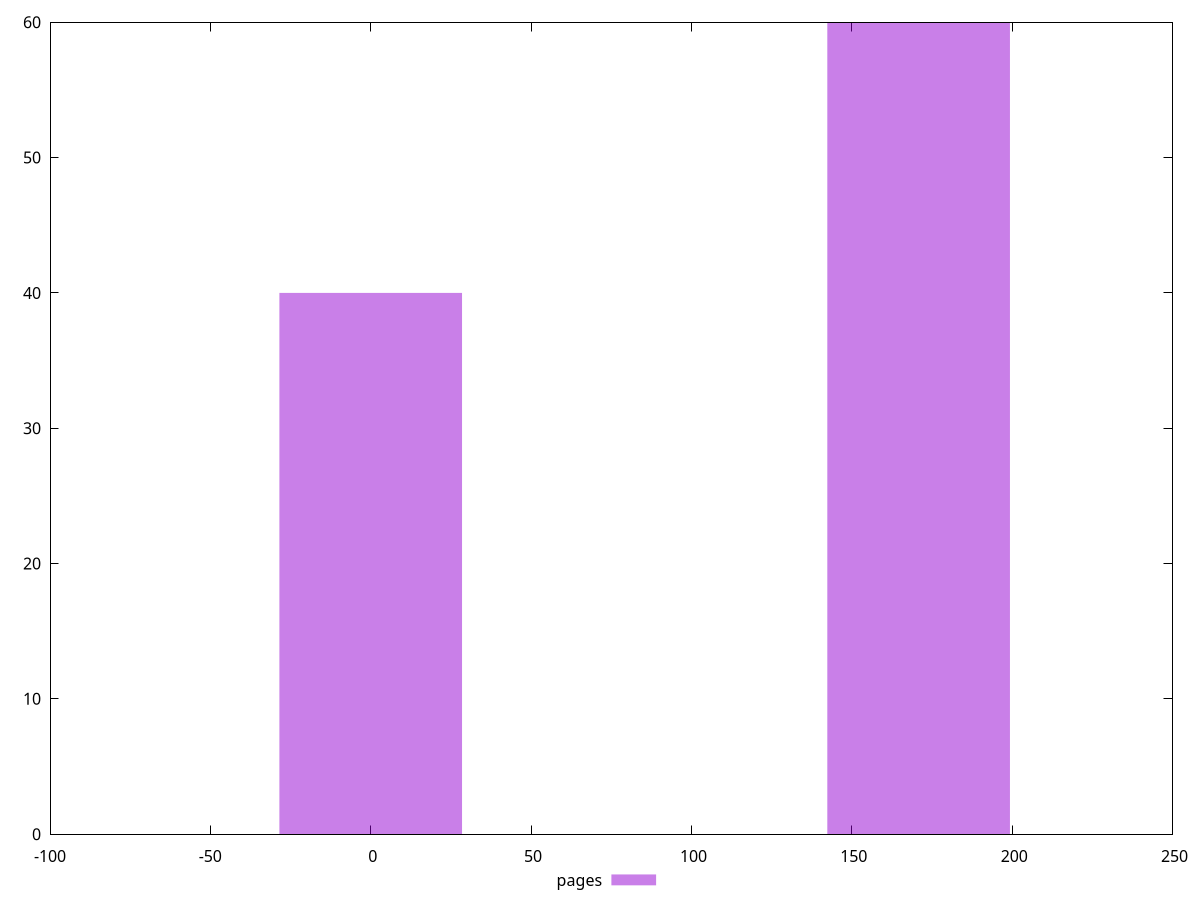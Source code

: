 $_pages <<EOF
0 40
170.84277946287847 60
EOF
set key outside below
set terminal pngcairo
set output "report_00004_2020-11-02T20-21-41.718Z/unminified-javascript/pages//raw_hist.png"
set yrange [0:60]
set boxwidth 56.94759315429282
set style fill transparent solid 0.5 noborder
plot $_pages title "pages" with boxes ,